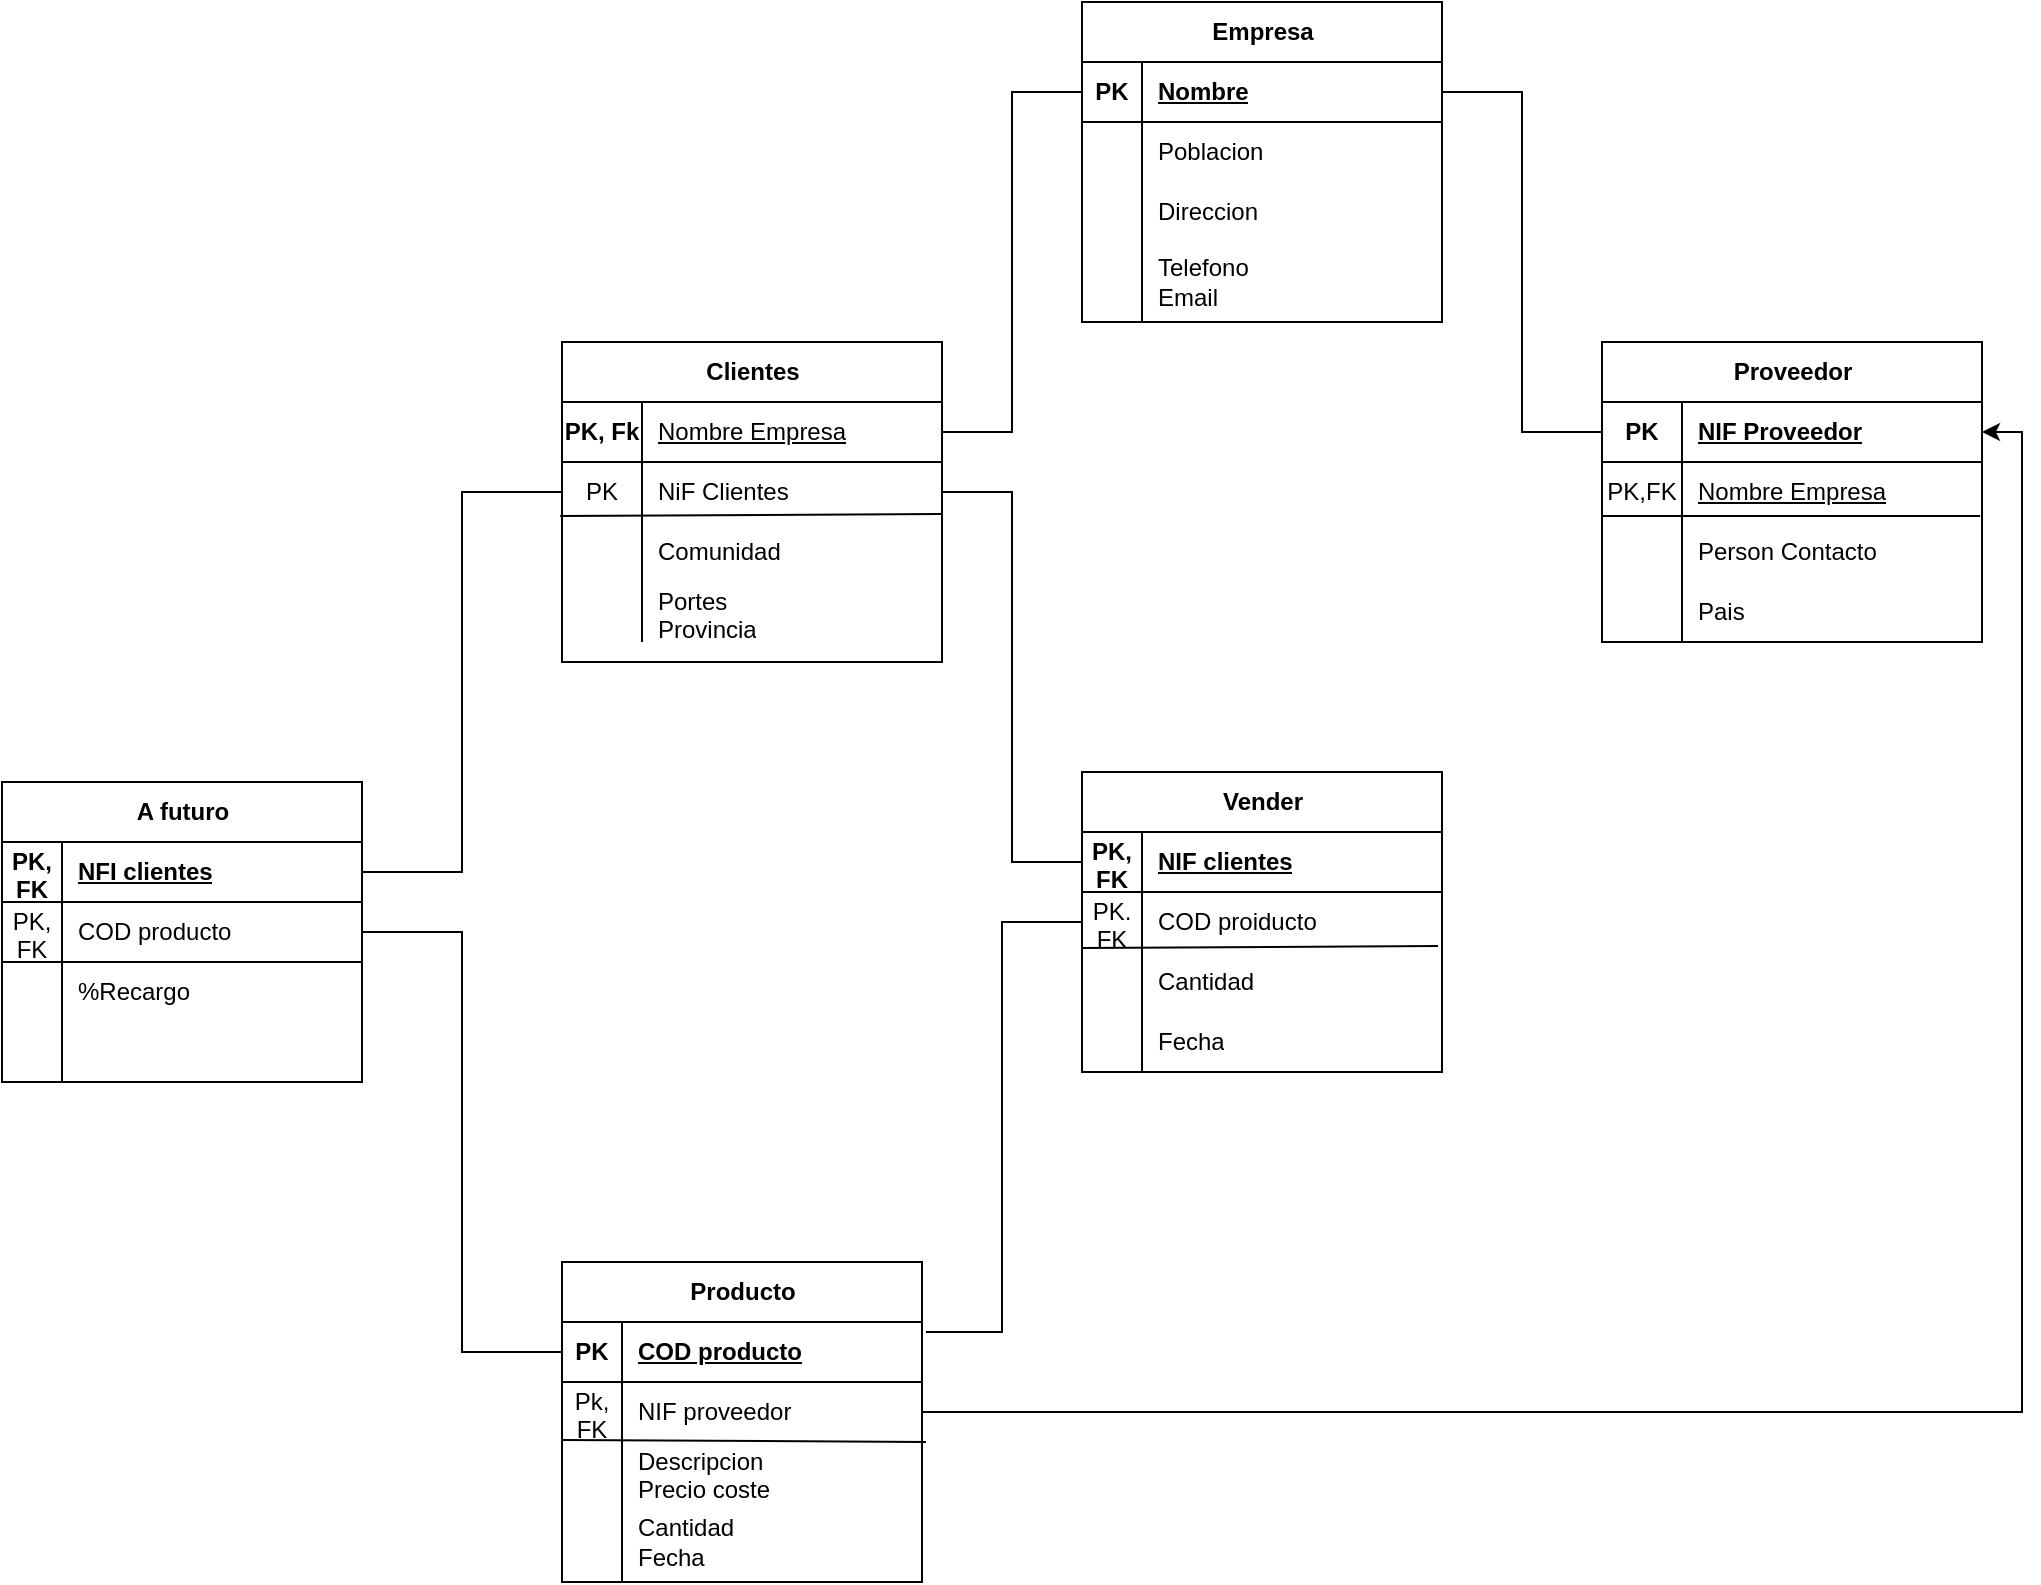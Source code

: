 <mxfile version="22.0.8" type="github">
  <diagram name="Page-1" id="2RzXAa_GEkhOsRLsQyN2">
    <mxGraphModel dx="2537" dy="932" grid="1" gridSize="10" guides="1" tooltips="1" connect="1" arrows="1" fold="1" page="1" pageScale="1" pageWidth="850" pageHeight="1100" math="0" shadow="0">
      <root>
        <mxCell id="0" />
        <mxCell id="1" parent="0" />
        <mxCell id="I2culxkAckI5eC6hxqFZ-1" value="Empresa" style="shape=table;startSize=30;container=1;collapsible=1;childLayout=tableLayout;fixedRows=1;rowLines=0;fontStyle=1;align=center;resizeLast=1;html=1;" parent="1" vertex="1">
          <mxGeometry x="320" y="90" width="180" height="160" as="geometry" />
        </mxCell>
        <mxCell id="I2culxkAckI5eC6hxqFZ-2" value="" style="shape=tableRow;horizontal=0;startSize=0;swimlaneHead=0;swimlaneBody=0;fillColor=none;collapsible=0;dropTarget=0;points=[[0,0.5],[1,0.5]];portConstraint=eastwest;top=0;left=0;right=0;bottom=1;" parent="I2culxkAckI5eC6hxqFZ-1" vertex="1">
          <mxGeometry y="30" width="180" height="30" as="geometry" />
        </mxCell>
        <mxCell id="I2culxkAckI5eC6hxqFZ-3" value="PK" style="shape=partialRectangle;connectable=0;fillColor=none;top=0;left=0;bottom=0;right=0;fontStyle=1;overflow=hidden;whiteSpace=wrap;html=1;" parent="I2culxkAckI5eC6hxqFZ-2" vertex="1">
          <mxGeometry width="30" height="30" as="geometry">
            <mxRectangle width="30" height="30" as="alternateBounds" />
          </mxGeometry>
        </mxCell>
        <mxCell id="I2culxkAckI5eC6hxqFZ-4" value="Nombre" style="shape=partialRectangle;connectable=0;fillColor=none;top=0;left=0;bottom=0;right=0;align=left;spacingLeft=6;fontStyle=5;overflow=hidden;whiteSpace=wrap;html=1;" parent="I2culxkAckI5eC6hxqFZ-2" vertex="1">
          <mxGeometry x="30" width="150" height="30" as="geometry">
            <mxRectangle width="150" height="30" as="alternateBounds" />
          </mxGeometry>
        </mxCell>
        <mxCell id="I2culxkAckI5eC6hxqFZ-5" value="" style="shape=tableRow;horizontal=0;startSize=0;swimlaneHead=0;swimlaneBody=0;fillColor=none;collapsible=0;dropTarget=0;points=[[0,0.5],[1,0.5]];portConstraint=eastwest;top=0;left=0;right=0;bottom=0;" parent="I2culxkAckI5eC6hxqFZ-1" vertex="1">
          <mxGeometry y="60" width="180" height="30" as="geometry" />
        </mxCell>
        <mxCell id="I2culxkAckI5eC6hxqFZ-6" value="" style="shape=partialRectangle;connectable=0;fillColor=none;top=0;left=0;bottom=0;right=0;editable=1;overflow=hidden;whiteSpace=wrap;html=1;" parent="I2culxkAckI5eC6hxqFZ-5" vertex="1">
          <mxGeometry width="30" height="30" as="geometry">
            <mxRectangle width="30" height="30" as="alternateBounds" />
          </mxGeometry>
        </mxCell>
        <mxCell id="I2culxkAckI5eC6hxqFZ-7" value="Poblacion" style="shape=partialRectangle;connectable=0;fillColor=none;top=0;left=0;bottom=0;right=0;align=left;spacingLeft=6;overflow=hidden;whiteSpace=wrap;html=1;" parent="I2culxkAckI5eC6hxqFZ-5" vertex="1">
          <mxGeometry x="30" width="150" height="30" as="geometry">
            <mxRectangle width="150" height="30" as="alternateBounds" />
          </mxGeometry>
        </mxCell>
        <mxCell id="I2culxkAckI5eC6hxqFZ-8" value="" style="shape=tableRow;horizontal=0;startSize=0;swimlaneHead=0;swimlaneBody=0;fillColor=none;collapsible=0;dropTarget=0;points=[[0,0.5],[1,0.5]];portConstraint=eastwest;top=0;left=0;right=0;bottom=0;" parent="I2culxkAckI5eC6hxqFZ-1" vertex="1">
          <mxGeometry y="90" width="180" height="30" as="geometry" />
        </mxCell>
        <mxCell id="I2culxkAckI5eC6hxqFZ-9" value="" style="shape=partialRectangle;connectable=0;fillColor=none;top=0;left=0;bottom=0;right=0;editable=1;overflow=hidden;whiteSpace=wrap;html=1;" parent="I2culxkAckI5eC6hxqFZ-8" vertex="1">
          <mxGeometry width="30" height="30" as="geometry">
            <mxRectangle width="30" height="30" as="alternateBounds" />
          </mxGeometry>
        </mxCell>
        <mxCell id="I2culxkAckI5eC6hxqFZ-10" value="Direccion" style="shape=partialRectangle;connectable=0;fillColor=none;top=0;left=0;bottom=0;right=0;align=left;spacingLeft=6;overflow=hidden;whiteSpace=wrap;html=1;" parent="I2culxkAckI5eC6hxqFZ-8" vertex="1">
          <mxGeometry x="30" width="150" height="30" as="geometry">
            <mxRectangle width="150" height="30" as="alternateBounds" />
          </mxGeometry>
        </mxCell>
        <mxCell id="I2culxkAckI5eC6hxqFZ-11" value="" style="shape=tableRow;horizontal=0;startSize=0;swimlaneHead=0;swimlaneBody=0;fillColor=none;collapsible=0;dropTarget=0;points=[[0,0.5],[1,0.5]];portConstraint=eastwest;top=0;left=0;right=0;bottom=0;" parent="I2culxkAckI5eC6hxqFZ-1" vertex="1">
          <mxGeometry y="120" width="180" height="40" as="geometry" />
        </mxCell>
        <mxCell id="I2culxkAckI5eC6hxqFZ-12" value="" style="shape=partialRectangle;connectable=0;fillColor=none;top=0;left=0;bottom=0;right=0;editable=1;overflow=hidden;whiteSpace=wrap;html=1;" parent="I2culxkAckI5eC6hxqFZ-11" vertex="1">
          <mxGeometry width="30" height="40" as="geometry">
            <mxRectangle width="30" height="40" as="alternateBounds" />
          </mxGeometry>
        </mxCell>
        <mxCell id="I2culxkAckI5eC6hxqFZ-13" value="Telefono&lt;br&gt;Email" style="shape=partialRectangle;connectable=0;fillColor=none;top=0;left=0;bottom=0;right=0;align=left;spacingLeft=6;overflow=hidden;whiteSpace=wrap;html=1;" parent="I2culxkAckI5eC6hxqFZ-11" vertex="1">
          <mxGeometry x="30" width="150" height="40" as="geometry">
            <mxRectangle width="150" height="40" as="alternateBounds" />
          </mxGeometry>
        </mxCell>
        <mxCell id="I2culxkAckI5eC6hxqFZ-14" value="Proveedor" style="shape=table;startSize=30;container=1;collapsible=1;childLayout=tableLayout;fixedRows=1;rowLines=0;fontStyle=1;align=center;resizeLast=1;html=1;" parent="1" vertex="1">
          <mxGeometry x="580" y="260" width="190" height="150" as="geometry" />
        </mxCell>
        <mxCell id="I2culxkAckI5eC6hxqFZ-15" value="" style="shape=tableRow;horizontal=0;startSize=0;swimlaneHead=0;swimlaneBody=0;fillColor=none;collapsible=0;dropTarget=0;points=[[0,0.5],[1,0.5]];portConstraint=eastwest;top=0;left=0;right=0;bottom=1;" parent="I2culxkAckI5eC6hxqFZ-14" vertex="1">
          <mxGeometry y="30" width="190" height="30" as="geometry" />
        </mxCell>
        <mxCell id="I2culxkAckI5eC6hxqFZ-16" value="PK" style="shape=partialRectangle;connectable=0;fillColor=none;top=0;left=0;bottom=0;right=0;fontStyle=1;overflow=hidden;whiteSpace=wrap;html=1;" parent="I2culxkAckI5eC6hxqFZ-15" vertex="1">
          <mxGeometry width="40" height="30" as="geometry">
            <mxRectangle width="40" height="30" as="alternateBounds" />
          </mxGeometry>
        </mxCell>
        <mxCell id="I2culxkAckI5eC6hxqFZ-17" value="NIF Proveedor" style="shape=partialRectangle;connectable=0;fillColor=none;top=0;left=0;bottom=0;right=0;align=left;spacingLeft=6;fontStyle=5;overflow=hidden;whiteSpace=wrap;html=1;" parent="I2culxkAckI5eC6hxqFZ-15" vertex="1">
          <mxGeometry x="40" width="150" height="30" as="geometry">
            <mxRectangle width="150" height="30" as="alternateBounds" />
          </mxGeometry>
        </mxCell>
        <mxCell id="I2culxkAckI5eC6hxqFZ-18" value="" style="shape=tableRow;horizontal=0;startSize=0;swimlaneHead=0;swimlaneBody=0;fillColor=none;collapsible=0;dropTarget=0;points=[[0,0.5],[1,0.5]];portConstraint=eastwest;top=0;left=0;right=0;bottom=0;" parent="I2culxkAckI5eC6hxqFZ-14" vertex="1">
          <mxGeometry y="60" width="190" height="30" as="geometry" />
        </mxCell>
        <mxCell id="I2culxkAckI5eC6hxqFZ-19" value="PK,FK" style="shape=partialRectangle;connectable=0;fillColor=none;top=0;left=0;bottom=0;right=0;editable=1;overflow=hidden;whiteSpace=wrap;html=1;" parent="I2culxkAckI5eC6hxqFZ-18" vertex="1">
          <mxGeometry width="40" height="30" as="geometry">
            <mxRectangle width="40" height="30" as="alternateBounds" />
          </mxGeometry>
        </mxCell>
        <mxCell id="I2culxkAckI5eC6hxqFZ-20" value="&lt;u&gt;Nombre Empresa&lt;/u&gt;" style="shape=partialRectangle;connectable=0;fillColor=none;top=0;left=0;bottom=0;right=0;align=left;spacingLeft=6;overflow=hidden;whiteSpace=wrap;html=1;" parent="I2culxkAckI5eC6hxqFZ-18" vertex="1">
          <mxGeometry x="40" width="150" height="30" as="geometry">
            <mxRectangle width="150" height="30" as="alternateBounds" />
          </mxGeometry>
        </mxCell>
        <mxCell id="I2culxkAckI5eC6hxqFZ-21" value="" style="shape=tableRow;horizontal=0;startSize=0;swimlaneHead=0;swimlaneBody=0;fillColor=none;collapsible=0;dropTarget=0;points=[[0,0.5],[1,0.5]];portConstraint=eastwest;top=0;left=0;right=0;bottom=0;" parent="I2culxkAckI5eC6hxqFZ-14" vertex="1">
          <mxGeometry y="90" width="190" height="30" as="geometry" />
        </mxCell>
        <mxCell id="I2culxkAckI5eC6hxqFZ-22" value="" style="shape=partialRectangle;connectable=0;fillColor=none;top=0;left=0;bottom=0;right=0;editable=1;overflow=hidden;whiteSpace=wrap;html=1;" parent="I2culxkAckI5eC6hxqFZ-21" vertex="1">
          <mxGeometry width="40" height="30" as="geometry">
            <mxRectangle width="40" height="30" as="alternateBounds" />
          </mxGeometry>
        </mxCell>
        <mxCell id="I2culxkAckI5eC6hxqFZ-23" value="Person Contacto" style="shape=partialRectangle;connectable=0;fillColor=none;top=0;left=0;bottom=0;right=0;align=left;spacingLeft=6;overflow=hidden;whiteSpace=wrap;html=1;" parent="I2culxkAckI5eC6hxqFZ-21" vertex="1">
          <mxGeometry x="40" width="150" height="30" as="geometry">
            <mxRectangle width="150" height="30" as="alternateBounds" />
          </mxGeometry>
        </mxCell>
        <mxCell id="I2culxkAckI5eC6hxqFZ-24" value="" style="shape=tableRow;horizontal=0;startSize=0;swimlaneHead=0;swimlaneBody=0;fillColor=none;collapsible=0;dropTarget=0;points=[[0,0.5],[1,0.5]];portConstraint=eastwest;top=0;left=0;right=0;bottom=0;" parent="I2culxkAckI5eC6hxqFZ-14" vertex="1">
          <mxGeometry y="120" width="190" height="30" as="geometry" />
        </mxCell>
        <mxCell id="I2culxkAckI5eC6hxqFZ-25" value="" style="shape=partialRectangle;connectable=0;fillColor=none;top=0;left=0;bottom=0;right=0;editable=1;overflow=hidden;whiteSpace=wrap;html=1;" parent="I2culxkAckI5eC6hxqFZ-24" vertex="1">
          <mxGeometry width="40" height="30" as="geometry">
            <mxRectangle width="40" height="30" as="alternateBounds" />
          </mxGeometry>
        </mxCell>
        <mxCell id="I2culxkAckI5eC6hxqFZ-26" value="Pais" style="shape=partialRectangle;connectable=0;fillColor=none;top=0;left=0;bottom=0;right=0;align=left;spacingLeft=6;overflow=hidden;whiteSpace=wrap;html=1;" parent="I2culxkAckI5eC6hxqFZ-24" vertex="1">
          <mxGeometry x="40" width="150" height="30" as="geometry">
            <mxRectangle width="150" height="30" as="alternateBounds" />
          </mxGeometry>
        </mxCell>
        <mxCell id="vnkjvuHk_h_EX8SrwZCB-7" value="" style="endArrow=none;html=1;rounded=0;entryX=0.995;entryY=-0.1;entryDx=0;entryDy=0;entryPerimeter=0;" edge="1" parent="I2culxkAckI5eC6hxqFZ-14" target="I2culxkAckI5eC6hxqFZ-21">
          <mxGeometry width="50" height="50" relative="1" as="geometry">
            <mxPoint y="87" as="sourcePoint" />
            <mxPoint x="-260" y="20" as="targetPoint" />
          </mxGeometry>
        </mxCell>
        <mxCell id="I2culxkAckI5eC6hxqFZ-27" value="Clientes" style="shape=table;startSize=30;container=1;collapsible=1;childLayout=tableLayout;fixedRows=1;rowLines=0;fontStyle=1;align=center;resizeLast=1;html=1;" parent="1" vertex="1">
          <mxGeometry x="60" y="260" width="190" height="160" as="geometry" />
        </mxCell>
        <mxCell id="I2culxkAckI5eC6hxqFZ-28" value="" style="shape=tableRow;horizontal=0;startSize=0;swimlaneHead=0;swimlaneBody=0;fillColor=none;collapsible=0;dropTarget=0;points=[[0,0.5],[1,0.5]];portConstraint=eastwest;top=0;left=0;right=0;bottom=1;" parent="I2culxkAckI5eC6hxqFZ-27" vertex="1">
          <mxGeometry y="30" width="190" height="30" as="geometry" />
        </mxCell>
        <mxCell id="I2culxkAckI5eC6hxqFZ-29" value="PK, Fk" style="shape=partialRectangle;connectable=0;fillColor=none;top=0;left=0;bottom=0;right=0;fontStyle=1;overflow=hidden;whiteSpace=wrap;html=1;" parent="I2culxkAckI5eC6hxqFZ-28" vertex="1">
          <mxGeometry width="40" height="30" as="geometry">
            <mxRectangle width="40" height="30" as="alternateBounds" />
          </mxGeometry>
        </mxCell>
        <mxCell id="I2culxkAckI5eC6hxqFZ-30" value="&lt;u style=&quot;border-color: var(--border-color); font-weight: 400;&quot;&gt;Nombre Empresa&lt;/u&gt;" style="shape=partialRectangle;connectable=0;fillColor=none;top=0;left=0;bottom=0;right=0;align=left;spacingLeft=6;fontStyle=5;overflow=hidden;whiteSpace=wrap;html=1;" parent="I2culxkAckI5eC6hxqFZ-28" vertex="1">
          <mxGeometry x="40" width="150" height="30" as="geometry">
            <mxRectangle width="150" height="30" as="alternateBounds" />
          </mxGeometry>
        </mxCell>
        <mxCell id="I2culxkAckI5eC6hxqFZ-31" value="" style="shape=tableRow;horizontal=0;startSize=0;swimlaneHead=0;swimlaneBody=0;fillColor=none;collapsible=0;dropTarget=0;points=[[0,0.5],[1,0.5]];portConstraint=eastwest;top=0;left=0;right=0;bottom=0;" parent="I2culxkAckI5eC6hxqFZ-27" vertex="1">
          <mxGeometry y="60" width="190" height="30" as="geometry" />
        </mxCell>
        <mxCell id="I2culxkAckI5eC6hxqFZ-32" value="PK" style="shape=partialRectangle;connectable=0;fillColor=none;top=0;left=0;bottom=0;right=0;editable=1;overflow=hidden;whiteSpace=wrap;html=1;" parent="I2culxkAckI5eC6hxqFZ-31" vertex="1">
          <mxGeometry width="40" height="30" as="geometry">
            <mxRectangle width="40" height="30" as="alternateBounds" />
          </mxGeometry>
        </mxCell>
        <mxCell id="I2culxkAckI5eC6hxqFZ-33" value="NiF Clientes" style="shape=partialRectangle;connectable=0;fillColor=none;top=0;left=0;bottom=0;right=0;align=left;spacingLeft=6;overflow=hidden;whiteSpace=wrap;html=1;" parent="I2culxkAckI5eC6hxqFZ-31" vertex="1">
          <mxGeometry x="40" width="150" height="30" as="geometry">
            <mxRectangle width="150" height="30" as="alternateBounds" />
          </mxGeometry>
        </mxCell>
        <mxCell id="I2culxkAckI5eC6hxqFZ-34" value="" style="shape=tableRow;horizontal=0;startSize=0;swimlaneHead=0;swimlaneBody=0;fillColor=none;collapsible=0;dropTarget=0;points=[[0,0.5],[1,0.5]];portConstraint=eastwest;top=0;left=0;right=0;bottom=0;" parent="I2culxkAckI5eC6hxqFZ-27" vertex="1">
          <mxGeometry y="90" width="190" height="30" as="geometry" />
        </mxCell>
        <mxCell id="I2culxkAckI5eC6hxqFZ-35" value="" style="shape=partialRectangle;connectable=0;fillColor=none;top=0;left=0;bottom=0;right=0;editable=1;overflow=hidden;whiteSpace=wrap;html=1;" parent="I2culxkAckI5eC6hxqFZ-34" vertex="1">
          <mxGeometry width="40" height="30" as="geometry">
            <mxRectangle width="40" height="30" as="alternateBounds" />
          </mxGeometry>
        </mxCell>
        <mxCell id="I2culxkAckI5eC6hxqFZ-36" value="Comunidad" style="shape=partialRectangle;connectable=0;fillColor=none;top=0;left=0;bottom=0;right=0;align=left;spacingLeft=6;overflow=hidden;whiteSpace=wrap;html=1;" parent="I2culxkAckI5eC6hxqFZ-34" vertex="1">
          <mxGeometry x="40" width="150" height="30" as="geometry">
            <mxRectangle width="150" height="30" as="alternateBounds" />
          </mxGeometry>
        </mxCell>
        <mxCell id="I2culxkAckI5eC6hxqFZ-37" value="" style="shape=tableRow;horizontal=0;startSize=0;swimlaneHead=0;swimlaneBody=0;fillColor=none;collapsible=0;dropTarget=0;points=[[0,0.5],[1,0.5]];portConstraint=eastwest;top=0;left=0;right=0;bottom=0;" parent="I2culxkAckI5eC6hxqFZ-27" vertex="1">
          <mxGeometry y="120" width="190" height="30" as="geometry" />
        </mxCell>
        <mxCell id="I2culxkAckI5eC6hxqFZ-38" value="" style="shape=partialRectangle;connectable=0;fillColor=none;top=0;left=0;bottom=0;right=0;editable=1;overflow=hidden;whiteSpace=wrap;html=1;" parent="I2culxkAckI5eC6hxqFZ-37" vertex="1">
          <mxGeometry width="40" height="30" as="geometry">
            <mxRectangle width="40" height="30" as="alternateBounds" />
          </mxGeometry>
        </mxCell>
        <mxCell id="I2culxkAckI5eC6hxqFZ-39" value="Portes&lt;br&gt;Provincia" style="shape=partialRectangle;connectable=0;fillColor=none;top=0;left=0;bottom=0;right=0;align=left;spacingLeft=6;overflow=hidden;whiteSpace=wrap;html=1;" parent="I2culxkAckI5eC6hxqFZ-37" vertex="1">
          <mxGeometry x="40" width="150" height="30" as="geometry">
            <mxRectangle width="150" height="30" as="alternateBounds" />
          </mxGeometry>
        </mxCell>
        <mxCell id="vnkjvuHk_h_EX8SrwZCB-6" value="" style="endArrow=none;html=1;rounded=0;exitX=-0.005;exitY=-0.1;exitDx=0;exitDy=0;exitPerimeter=0;" edge="1" parent="I2culxkAckI5eC6hxqFZ-27" source="I2culxkAckI5eC6hxqFZ-34">
          <mxGeometry width="50" height="50" relative="1" as="geometry">
            <mxPoint x="210" y="70" as="sourcePoint" />
            <mxPoint x="190" y="86" as="targetPoint" />
          </mxGeometry>
        </mxCell>
        <mxCell id="I2culxkAckI5eC6hxqFZ-43" value="Vender" style="shape=table;startSize=30;container=1;collapsible=1;childLayout=tableLayout;fixedRows=1;rowLines=0;fontStyle=1;align=center;resizeLast=1;html=1;" parent="1" vertex="1">
          <mxGeometry x="320" y="475" width="180" height="150" as="geometry" />
        </mxCell>
        <mxCell id="I2culxkAckI5eC6hxqFZ-44" value="" style="shape=tableRow;horizontal=0;startSize=0;swimlaneHead=0;swimlaneBody=0;fillColor=none;collapsible=0;dropTarget=0;points=[[0,0.5],[1,0.5]];portConstraint=eastwest;top=0;left=0;right=0;bottom=1;" parent="I2culxkAckI5eC6hxqFZ-43" vertex="1">
          <mxGeometry y="30" width="180" height="30" as="geometry" />
        </mxCell>
        <mxCell id="I2culxkAckI5eC6hxqFZ-45" value="PK, FK" style="shape=partialRectangle;connectable=0;fillColor=none;top=0;left=0;bottom=0;right=0;fontStyle=1;overflow=hidden;whiteSpace=wrap;html=1;" parent="I2culxkAckI5eC6hxqFZ-44" vertex="1">
          <mxGeometry width="30" height="30" as="geometry">
            <mxRectangle width="30" height="30" as="alternateBounds" />
          </mxGeometry>
        </mxCell>
        <mxCell id="I2culxkAckI5eC6hxqFZ-46" value="NIF clientes" style="shape=partialRectangle;connectable=0;fillColor=none;top=0;left=0;bottom=0;right=0;align=left;spacingLeft=6;fontStyle=5;overflow=hidden;whiteSpace=wrap;html=1;" parent="I2culxkAckI5eC6hxqFZ-44" vertex="1">
          <mxGeometry x="30" width="150" height="30" as="geometry">
            <mxRectangle width="150" height="30" as="alternateBounds" />
          </mxGeometry>
        </mxCell>
        <mxCell id="I2culxkAckI5eC6hxqFZ-47" value="" style="shape=tableRow;horizontal=0;startSize=0;swimlaneHead=0;swimlaneBody=0;fillColor=none;collapsible=0;dropTarget=0;points=[[0,0.5],[1,0.5]];portConstraint=eastwest;top=0;left=0;right=0;bottom=0;" parent="I2culxkAckI5eC6hxqFZ-43" vertex="1">
          <mxGeometry y="60" width="180" height="30" as="geometry" />
        </mxCell>
        <mxCell id="I2culxkAckI5eC6hxqFZ-48" value="PK. FK" style="shape=partialRectangle;connectable=0;fillColor=none;top=0;left=0;bottom=0;right=0;editable=1;overflow=hidden;whiteSpace=wrap;html=1;" parent="I2culxkAckI5eC6hxqFZ-47" vertex="1">
          <mxGeometry width="30" height="30" as="geometry">
            <mxRectangle width="30" height="30" as="alternateBounds" />
          </mxGeometry>
        </mxCell>
        <mxCell id="I2culxkAckI5eC6hxqFZ-49" value="COD proiducto" style="shape=partialRectangle;connectable=0;fillColor=none;top=0;left=0;bottom=0;right=0;align=left;spacingLeft=6;overflow=hidden;whiteSpace=wrap;html=1;" parent="I2culxkAckI5eC6hxqFZ-47" vertex="1">
          <mxGeometry x="30" width="150" height="30" as="geometry">
            <mxRectangle width="150" height="30" as="alternateBounds" />
          </mxGeometry>
        </mxCell>
        <mxCell id="I2culxkAckI5eC6hxqFZ-50" value="" style="shape=tableRow;horizontal=0;startSize=0;swimlaneHead=0;swimlaneBody=0;fillColor=none;collapsible=0;dropTarget=0;points=[[0,0.5],[1,0.5]];portConstraint=eastwest;top=0;left=0;right=0;bottom=0;" parent="I2culxkAckI5eC6hxqFZ-43" vertex="1">
          <mxGeometry y="90" width="180" height="30" as="geometry" />
        </mxCell>
        <mxCell id="I2culxkAckI5eC6hxqFZ-51" value="" style="shape=partialRectangle;connectable=0;fillColor=none;top=0;left=0;bottom=0;right=0;editable=1;overflow=hidden;whiteSpace=wrap;html=1;" parent="I2culxkAckI5eC6hxqFZ-50" vertex="1">
          <mxGeometry width="30" height="30" as="geometry">
            <mxRectangle width="30" height="30" as="alternateBounds" />
          </mxGeometry>
        </mxCell>
        <mxCell id="I2culxkAckI5eC6hxqFZ-52" value="Cantidad" style="shape=partialRectangle;connectable=0;fillColor=none;top=0;left=0;bottom=0;right=0;align=left;spacingLeft=6;overflow=hidden;whiteSpace=wrap;html=1;" parent="I2culxkAckI5eC6hxqFZ-50" vertex="1">
          <mxGeometry x="30" width="150" height="30" as="geometry">
            <mxRectangle width="150" height="30" as="alternateBounds" />
          </mxGeometry>
        </mxCell>
        <mxCell id="I2culxkAckI5eC6hxqFZ-53" value="" style="shape=tableRow;horizontal=0;startSize=0;swimlaneHead=0;swimlaneBody=0;fillColor=none;collapsible=0;dropTarget=0;points=[[0,0.5],[1,0.5]];portConstraint=eastwest;top=0;left=0;right=0;bottom=0;" parent="I2culxkAckI5eC6hxqFZ-43" vertex="1">
          <mxGeometry y="120" width="180" height="30" as="geometry" />
        </mxCell>
        <mxCell id="I2culxkAckI5eC6hxqFZ-54" value="" style="shape=partialRectangle;connectable=0;fillColor=none;top=0;left=0;bottom=0;right=0;editable=1;overflow=hidden;whiteSpace=wrap;html=1;" parent="I2culxkAckI5eC6hxqFZ-53" vertex="1">
          <mxGeometry width="30" height="30" as="geometry">
            <mxRectangle width="30" height="30" as="alternateBounds" />
          </mxGeometry>
        </mxCell>
        <mxCell id="I2culxkAckI5eC6hxqFZ-55" value="Fecha" style="shape=partialRectangle;connectable=0;fillColor=none;top=0;left=0;bottom=0;right=0;align=left;spacingLeft=6;overflow=hidden;whiteSpace=wrap;html=1;" parent="I2culxkAckI5eC6hxqFZ-53" vertex="1">
          <mxGeometry x="30" width="150" height="30" as="geometry">
            <mxRectangle width="150" height="30" as="alternateBounds" />
          </mxGeometry>
        </mxCell>
        <mxCell id="vnkjvuHk_h_EX8SrwZCB-5" value="" style="endArrow=none;html=1;rounded=0;entryX=0.989;entryY=-0.1;entryDx=0;entryDy=0;entryPerimeter=0;exitX=0;exitY=-0.067;exitDx=0;exitDy=0;exitPerimeter=0;" edge="1" parent="I2culxkAckI5eC6hxqFZ-43" source="I2culxkAckI5eC6hxqFZ-50" target="I2culxkAckI5eC6hxqFZ-50">
          <mxGeometry width="50" height="50" relative="1" as="geometry">
            <mxPoint x="-50" y="255" as="sourcePoint" />
            <mxPoint y="205" as="targetPoint" />
          </mxGeometry>
        </mxCell>
        <mxCell id="I2culxkAckI5eC6hxqFZ-82" value="Producto" style="shape=table;startSize=30;container=1;collapsible=1;childLayout=tableLayout;fixedRows=1;rowLines=0;fontStyle=1;align=center;resizeLast=1;html=1;" parent="1" vertex="1">
          <mxGeometry x="60" y="720" width="180" height="160" as="geometry" />
        </mxCell>
        <mxCell id="I2culxkAckI5eC6hxqFZ-83" value="" style="shape=tableRow;horizontal=0;startSize=0;swimlaneHead=0;swimlaneBody=0;fillColor=none;collapsible=0;dropTarget=0;points=[[0,0.5],[1,0.5]];portConstraint=eastwest;top=0;left=0;right=0;bottom=1;" parent="I2culxkAckI5eC6hxqFZ-82" vertex="1">
          <mxGeometry y="30" width="180" height="30" as="geometry" />
        </mxCell>
        <mxCell id="I2culxkAckI5eC6hxqFZ-84" value="PK" style="shape=partialRectangle;connectable=0;fillColor=none;top=0;left=0;bottom=0;right=0;fontStyle=1;overflow=hidden;whiteSpace=wrap;html=1;" parent="I2culxkAckI5eC6hxqFZ-83" vertex="1">
          <mxGeometry width="30" height="30" as="geometry">
            <mxRectangle width="30" height="30" as="alternateBounds" />
          </mxGeometry>
        </mxCell>
        <mxCell id="I2culxkAckI5eC6hxqFZ-85" value="COD producto" style="shape=partialRectangle;connectable=0;fillColor=none;top=0;left=0;bottom=0;right=0;align=left;spacingLeft=6;fontStyle=5;overflow=hidden;whiteSpace=wrap;html=1;" parent="I2culxkAckI5eC6hxqFZ-83" vertex="1">
          <mxGeometry x="30" width="150" height="30" as="geometry">
            <mxRectangle width="150" height="30" as="alternateBounds" />
          </mxGeometry>
        </mxCell>
        <mxCell id="I2culxkAckI5eC6hxqFZ-86" value="" style="shape=tableRow;horizontal=0;startSize=0;swimlaneHead=0;swimlaneBody=0;fillColor=none;collapsible=0;dropTarget=0;points=[[0,0.5],[1,0.5]];portConstraint=eastwest;top=0;left=0;right=0;bottom=0;" parent="I2culxkAckI5eC6hxqFZ-82" vertex="1">
          <mxGeometry y="60" width="180" height="30" as="geometry" />
        </mxCell>
        <mxCell id="I2culxkAckI5eC6hxqFZ-87" value="Pk,&lt;br&gt;FK" style="shape=partialRectangle;connectable=0;fillColor=none;top=0;left=0;bottom=0;right=0;editable=1;overflow=hidden;whiteSpace=wrap;html=1;" parent="I2culxkAckI5eC6hxqFZ-86" vertex="1">
          <mxGeometry width="30" height="30" as="geometry">
            <mxRectangle width="30" height="30" as="alternateBounds" />
          </mxGeometry>
        </mxCell>
        <mxCell id="I2culxkAckI5eC6hxqFZ-88" value="NIF proveedor" style="shape=partialRectangle;connectable=0;fillColor=none;top=0;left=0;bottom=0;right=0;align=left;spacingLeft=6;overflow=hidden;whiteSpace=wrap;html=1;" parent="I2culxkAckI5eC6hxqFZ-86" vertex="1">
          <mxGeometry x="30" width="150" height="30" as="geometry">
            <mxRectangle width="150" height="30" as="alternateBounds" />
          </mxGeometry>
        </mxCell>
        <mxCell id="I2culxkAckI5eC6hxqFZ-89" value="" style="shape=tableRow;horizontal=0;startSize=0;swimlaneHead=0;swimlaneBody=0;fillColor=none;collapsible=0;dropTarget=0;points=[[0,0.5],[1,0.5]];portConstraint=eastwest;top=0;left=0;right=0;bottom=0;" parent="I2culxkAckI5eC6hxqFZ-82" vertex="1">
          <mxGeometry y="90" width="180" height="30" as="geometry" />
        </mxCell>
        <mxCell id="I2culxkAckI5eC6hxqFZ-90" value="" style="shape=partialRectangle;connectable=0;fillColor=none;top=0;left=0;bottom=0;right=0;editable=1;overflow=hidden;whiteSpace=wrap;html=1;" parent="I2culxkAckI5eC6hxqFZ-89" vertex="1">
          <mxGeometry width="30" height="30" as="geometry">
            <mxRectangle width="30" height="30" as="alternateBounds" />
          </mxGeometry>
        </mxCell>
        <mxCell id="I2culxkAckI5eC6hxqFZ-91" value="Descripcion&lt;br&gt;Precio coste" style="shape=partialRectangle;connectable=0;fillColor=none;top=0;left=0;bottom=0;right=0;align=left;spacingLeft=6;overflow=hidden;whiteSpace=wrap;html=1;" parent="I2culxkAckI5eC6hxqFZ-89" vertex="1">
          <mxGeometry x="30" width="150" height="30" as="geometry">
            <mxRectangle width="150" height="30" as="alternateBounds" />
          </mxGeometry>
        </mxCell>
        <mxCell id="I2culxkAckI5eC6hxqFZ-92" value="" style="shape=tableRow;horizontal=0;startSize=0;swimlaneHead=0;swimlaneBody=0;fillColor=none;collapsible=0;dropTarget=0;points=[[0,0.5],[1,0.5]];portConstraint=eastwest;top=0;left=0;right=0;bottom=0;" parent="I2culxkAckI5eC6hxqFZ-82" vertex="1">
          <mxGeometry y="120" width="180" height="40" as="geometry" />
        </mxCell>
        <mxCell id="I2culxkAckI5eC6hxqFZ-93" value="" style="shape=partialRectangle;connectable=0;fillColor=none;top=0;left=0;bottom=0;right=0;editable=1;overflow=hidden;whiteSpace=wrap;html=1;" parent="I2culxkAckI5eC6hxqFZ-92" vertex="1">
          <mxGeometry width="30" height="40" as="geometry">
            <mxRectangle width="30" height="40" as="alternateBounds" />
          </mxGeometry>
        </mxCell>
        <mxCell id="I2culxkAckI5eC6hxqFZ-94" value="Cantidad&lt;br&gt;Fecha" style="shape=partialRectangle;connectable=0;fillColor=none;top=0;left=0;bottom=0;right=0;align=left;spacingLeft=6;overflow=hidden;whiteSpace=wrap;html=1;" parent="I2culxkAckI5eC6hxqFZ-92" vertex="1">
          <mxGeometry x="30" width="150" height="40" as="geometry">
            <mxRectangle width="150" height="40" as="alternateBounds" />
          </mxGeometry>
        </mxCell>
        <mxCell id="vnkjvuHk_h_EX8SrwZCB-25" value="" style="endArrow=none;html=1;rounded=0;exitX=0;exitY=-0.033;exitDx=0;exitDy=0;exitPerimeter=0;entryX=1.011;entryY=1;entryDx=0;entryDy=0;entryPerimeter=0;" edge="1" parent="I2culxkAckI5eC6hxqFZ-82" source="I2culxkAckI5eC6hxqFZ-89" target="I2culxkAckI5eC6hxqFZ-86">
          <mxGeometry width="50" height="50" relative="1" as="geometry">
            <mxPoint x="510" y="10" as="sourcePoint" />
            <mxPoint x="560" y="-40" as="targetPoint" />
          </mxGeometry>
        </mxCell>
        <mxCell id="I2culxkAckI5eC6hxqFZ-56" value="A futuro" style="shape=table;startSize=30;container=1;collapsible=1;childLayout=tableLayout;fixedRows=1;rowLines=0;fontStyle=1;align=center;resizeLast=1;html=1;" parent="1" vertex="1">
          <mxGeometry x="-220" y="480" width="180" height="150" as="geometry" />
        </mxCell>
        <mxCell id="I2culxkAckI5eC6hxqFZ-57" value="" style="shape=tableRow;horizontal=0;startSize=0;swimlaneHead=0;swimlaneBody=0;fillColor=none;collapsible=0;dropTarget=0;points=[[0,0.5],[1,0.5]];portConstraint=eastwest;top=0;left=0;right=0;bottom=1;" parent="I2culxkAckI5eC6hxqFZ-56" vertex="1">
          <mxGeometry y="30" width="180" height="30" as="geometry" />
        </mxCell>
        <mxCell id="I2culxkAckI5eC6hxqFZ-58" value="PK, FK" style="shape=partialRectangle;connectable=0;fillColor=none;top=0;left=0;bottom=0;right=0;fontStyle=1;overflow=hidden;whiteSpace=wrap;html=1;" parent="I2culxkAckI5eC6hxqFZ-57" vertex="1">
          <mxGeometry width="30" height="30" as="geometry">
            <mxRectangle width="30" height="30" as="alternateBounds" />
          </mxGeometry>
        </mxCell>
        <mxCell id="I2culxkAckI5eC6hxqFZ-59" value="NFI clientes" style="shape=partialRectangle;connectable=0;fillColor=none;top=0;left=0;bottom=0;right=0;align=left;spacingLeft=6;fontStyle=5;overflow=hidden;whiteSpace=wrap;html=1;" parent="I2culxkAckI5eC6hxqFZ-57" vertex="1">
          <mxGeometry x="30" width="150" height="30" as="geometry">
            <mxRectangle width="150" height="30" as="alternateBounds" />
          </mxGeometry>
        </mxCell>
        <mxCell id="I2culxkAckI5eC6hxqFZ-60" value="" style="shape=tableRow;horizontal=0;startSize=0;swimlaneHead=0;swimlaneBody=0;fillColor=none;collapsible=0;dropTarget=0;points=[[0,0.5],[1,0.5]];portConstraint=eastwest;top=0;left=0;right=0;bottom=0;" parent="I2culxkAckI5eC6hxqFZ-56" vertex="1">
          <mxGeometry y="60" width="180" height="30" as="geometry" />
        </mxCell>
        <mxCell id="I2culxkAckI5eC6hxqFZ-61" value="PK,&lt;br&gt;FK" style="shape=partialRectangle;connectable=0;fillColor=none;top=0;left=0;bottom=0;right=0;editable=1;overflow=hidden;whiteSpace=wrap;html=1;" parent="I2culxkAckI5eC6hxqFZ-60" vertex="1">
          <mxGeometry width="30" height="30" as="geometry">
            <mxRectangle width="30" height="30" as="alternateBounds" />
          </mxGeometry>
        </mxCell>
        <mxCell id="I2culxkAckI5eC6hxqFZ-62" value="COD producto" style="shape=partialRectangle;connectable=0;fillColor=none;top=0;left=0;bottom=0;right=0;align=left;spacingLeft=6;overflow=hidden;whiteSpace=wrap;html=1;" parent="I2culxkAckI5eC6hxqFZ-60" vertex="1">
          <mxGeometry x="30" width="150" height="30" as="geometry">
            <mxRectangle width="150" height="30" as="alternateBounds" />
          </mxGeometry>
        </mxCell>
        <mxCell id="I2culxkAckI5eC6hxqFZ-63" value="" style="shape=tableRow;horizontal=0;startSize=0;swimlaneHead=0;swimlaneBody=0;fillColor=none;collapsible=0;dropTarget=0;points=[[0,0.5],[1,0.5]];portConstraint=eastwest;top=0;left=0;right=0;bottom=0;" parent="I2culxkAckI5eC6hxqFZ-56" vertex="1">
          <mxGeometry y="90" width="180" height="30" as="geometry" />
        </mxCell>
        <mxCell id="I2culxkAckI5eC6hxqFZ-64" value="" style="shape=partialRectangle;connectable=0;fillColor=none;top=0;left=0;bottom=0;right=0;editable=1;overflow=hidden;whiteSpace=wrap;html=1;" parent="I2culxkAckI5eC6hxqFZ-63" vertex="1">
          <mxGeometry width="30" height="30" as="geometry">
            <mxRectangle width="30" height="30" as="alternateBounds" />
          </mxGeometry>
        </mxCell>
        <mxCell id="I2culxkAckI5eC6hxqFZ-65" value="%Recargo" style="shape=partialRectangle;connectable=0;fillColor=none;top=0;left=0;bottom=0;right=0;align=left;spacingLeft=6;overflow=hidden;whiteSpace=wrap;html=1;" parent="I2culxkAckI5eC6hxqFZ-63" vertex="1">
          <mxGeometry x="30" width="150" height="30" as="geometry">
            <mxRectangle width="150" height="30" as="alternateBounds" />
          </mxGeometry>
        </mxCell>
        <mxCell id="I2culxkAckI5eC6hxqFZ-66" value="" style="shape=tableRow;horizontal=0;startSize=0;swimlaneHead=0;swimlaneBody=0;fillColor=none;collapsible=0;dropTarget=0;points=[[0,0.5],[1,0.5]];portConstraint=eastwest;top=0;left=0;right=0;bottom=0;" parent="I2culxkAckI5eC6hxqFZ-56" vertex="1">
          <mxGeometry y="120" width="180" height="30" as="geometry" />
        </mxCell>
        <mxCell id="I2culxkAckI5eC6hxqFZ-67" value="" style="shape=partialRectangle;connectable=0;fillColor=none;top=0;left=0;bottom=0;right=0;editable=1;overflow=hidden;whiteSpace=wrap;html=1;" parent="I2culxkAckI5eC6hxqFZ-66" vertex="1">
          <mxGeometry width="30" height="30" as="geometry">
            <mxRectangle width="30" height="30" as="alternateBounds" />
          </mxGeometry>
        </mxCell>
        <mxCell id="I2culxkAckI5eC6hxqFZ-68" value="" style="shape=partialRectangle;connectable=0;fillColor=none;top=0;left=0;bottom=0;right=0;align=left;spacingLeft=6;overflow=hidden;whiteSpace=wrap;html=1;" parent="I2culxkAckI5eC6hxqFZ-66" vertex="1">
          <mxGeometry x="30" width="150" height="30" as="geometry">
            <mxRectangle width="150" height="30" as="alternateBounds" />
          </mxGeometry>
        </mxCell>
        <mxCell id="vnkjvuHk_h_EX8SrwZCB-10" value="" style="endArrow=none;html=1;rounded=0;exitX=0;exitY=0;exitDx=0;exitDy=0;exitPerimeter=0;" edge="1" parent="I2culxkAckI5eC6hxqFZ-56" source="I2culxkAckI5eC6hxqFZ-63">
          <mxGeometry width="50" height="50" relative="1" as="geometry">
            <mxPoint x="490" y="50" as="sourcePoint" />
            <mxPoint x="180" y="90" as="targetPoint" />
          </mxGeometry>
        </mxCell>
        <mxCell id="vnkjvuHk_h_EX8SrwZCB-1" style="edgeStyle=orthogonalEdgeStyle;rounded=0;orthogonalLoop=1;jettySize=auto;html=1;entryX=1;entryY=0.5;entryDx=0;entryDy=0;exitX=0;exitY=0.5;exitDx=0;exitDy=0;endArrow=none;endFill=0;" edge="1" parent="1" source="I2culxkAckI5eC6hxqFZ-44" target="I2culxkAckI5eC6hxqFZ-31">
          <mxGeometry relative="1" as="geometry" />
        </mxCell>
        <mxCell id="vnkjvuHk_h_EX8SrwZCB-2" style="edgeStyle=orthogonalEdgeStyle;rounded=0;orthogonalLoop=1;jettySize=auto;html=1;entryX=0;entryY=0.5;entryDx=0;entryDy=0;endArrow=none;endFill=0;" edge="1" parent="1" source="I2culxkAckI5eC6hxqFZ-57" target="I2culxkAckI5eC6hxqFZ-31">
          <mxGeometry relative="1" as="geometry" />
        </mxCell>
        <mxCell id="vnkjvuHk_h_EX8SrwZCB-3" style="edgeStyle=orthogonalEdgeStyle;rounded=0;orthogonalLoop=1;jettySize=auto;html=1;entryX=0;entryY=0.5;entryDx=0;entryDy=0;endArrow=none;endFill=0;" edge="1" parent="1" source="I2culxkAckI5eC6hxqFZ-28" target="I2culxkAckI5eC6hxqFZ-2">
          <mxGeometry relative="1" as="geometry" />
        </mxCell>
        <mxCell id="vnkjvuHk_h_EX8SrwZCB-4" style="edgeStyle=orthogonalEdgeStyle;rounded=0;orthogonalLoop=1;jettySize=auto;html=1;entryX=1;entryY=0.5;entryDx=0;entryDy=0;endArrow=none;endFill=0;" edge="1" parent="1" source="I2culxkAckI5eC6hxqFZ-15" target="I2culxkAckI5eC6hxqFZ-2">
          <mxGeometry relative="1" as="geometry" />
        </mxCell>
        <mxCell id="vnkjvuHk_h_EX8SrwZCB-8" style="edgeStyle=orthogonalEdgeStyle;rounded=0;orthogonalLoop=1;jettySize=auto;html=1;entryX=0;entryY=0.5;entryDx=0;entryDy=0;endArrow=none;endFill=0;" edge="1" parent="1" source="I2culxkAckI5eC6hxqFZ-60" target="I2culxkAckI5eC6hxqFZ-83">
          <mxGeometry relative="1" as="geometry" />
        </mxCell>
        <mxCell id="vnkjvuHk_h_EX8SrwZCB-9" style="edgeStyle=orthogonalEdgeStyle;rounded=0;orthogonalLoop=1;jettySize=auto;html=1;endArrow=none;endFill=0;entryX=1.011;entryY=0.167;entryDx=0;entryDy=0;entryPerimeter=0;" edge="1" parent="1" source="I2culxkAckI5eC6hxqFZ-47" target="I2culxkAckI5eC6hxqFZ-83">
          <mxGeometry relative="1" as="geometry">
            <mxPoint x="340" y="765" as="targetPoint" />
          </mxGeometry>
        </mxCell>
        <mxCell id="vnkjvuHk_h_EX8SrwZCB-26" style="edgeStyle=orthogonalEdgeStyle;rounded=0;orthogonalLoop=1;jettySize=auto;html=1;entryX=1;entryY=0.5;entryDx=0;entryDy=0;" edge="1" parent="1" source="I2culxkAckI5eC6hxqFZ-86" target="I2culxkAckI5eC6hxqFZ-15">
          <mxGeometry relative="1" as="geometry" />
        </mxCell>
      </root>
    </mxGraphModel>
  </diagram>
</mxfile>
